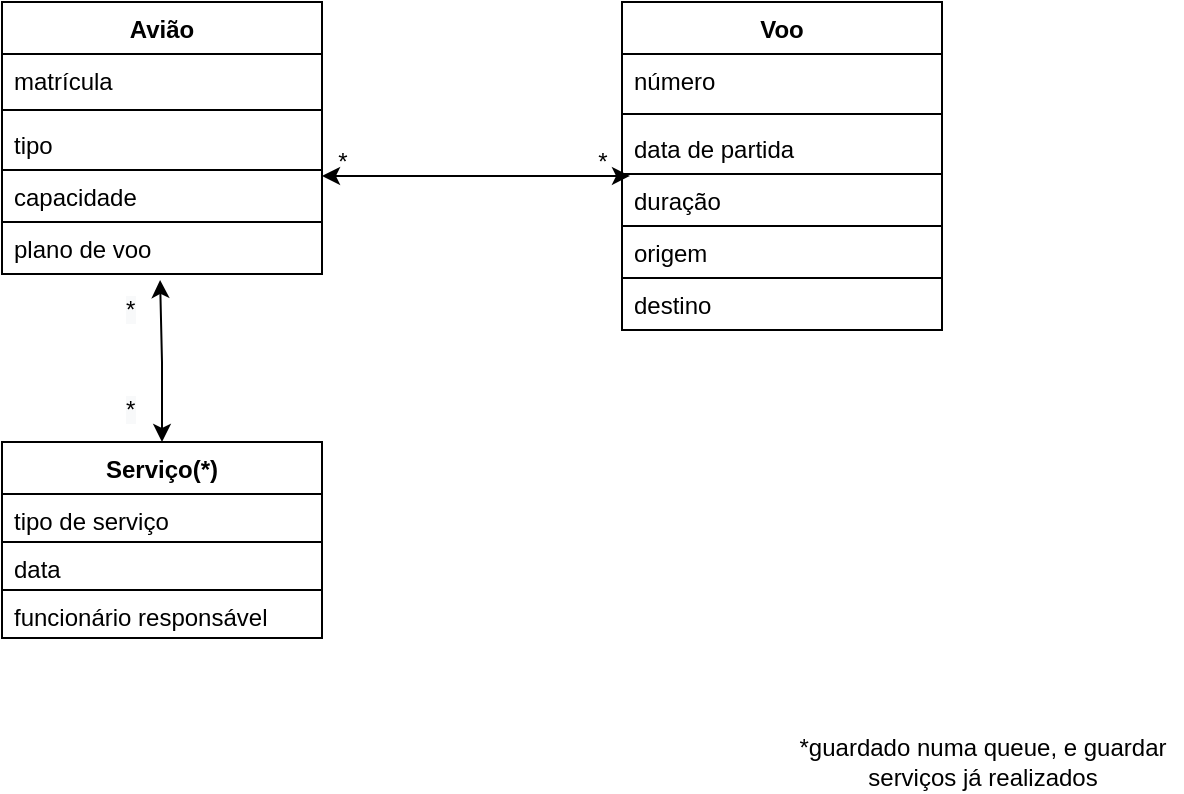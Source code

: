 <mxfile version="15.9.6"><diagram id="Jka-NCQI7QKn25MGfzt-" name="Page-1"><mxGraphModel dx="2062" dy="1137" grid="1" gridSize="10" guides="1" tooltips="1" connect="1" arrows="1" fold="1" page="1" pageScale="1" pageWidth="850" pageHeight="1100" math="0" shadow="0"><root><mxCell id="0"/><mxCell id="1" parent="0"/><mxCell id="rUfEBaOO567f36XTvJpn-28" value="Avião" style="swimlane;fontStyle=1;align=center;verticalAlign=top;childLayout=stackLayout;horizontal=1;startSize=26;horizontalStack=0;resizeParent=1;resizeParentMax=0;resizeLast=0;collapsible=1;marginBottom=0;" vertex="1" parent="1"><mxGeometry x="210" y="250" width="160" height="136" as="geometry"><mxRectangle x="410" y="390" width="60" height="26" as="alternateBounds"/></mxGeometry></mxCell><mxCell id="rUfEBaOO567f36XTvJpn-29" value="matrícula" style="text;strokeColor=none;fillColor=none;align=left;verticalAlign=top;spacingLeft=4;spacingRight=4;overflow=hidden;rotatable=0;points=[[0,0.5],[1,0.5]];portConstraint=eastwest;" vertex="1" parent="rUfEBaOO567f36XTvJpn-28"><mxGeometry y="26" width="160" height="24" as="geometry"/></mxCell><mxCell id="rUfEBaOO567f36XTvJpn-30" value="" style="line;strokeWidth=1;fillColor=none;align=left;verticalAlign=middle;spacingTop=-1;spacingLeft=3;spacingRight=3;rotatable=0;labelPosition=right;points=[];portConstraint=eastwest;" vertex="1" parent="rUfEBaOO567f36XTvJpn-28"><mxGeometry y="50" width="160" height="8" as="geometry"/></mxCell><mxCell id="rUfEBaOO567f36XTvJpn-33" value="tipo" style="text;strokeColor=none;fillColor=none;align=left;verticalAlign=top;spacingLeft=4;spacingRight=4;overflow=hidden;rotatable=0;points=[[0,0.5],[1,0.5]];portConstraint=eastwest;" vertex="1" parent="rUfEBaOO567f36XTvJpn-28"><mxGeometry y="58" width="160" height="26" as="geometry"/></mxCell><mxCell id="rUfEBaOO567f36XTvJpn-36" value="capacidade" style="text;strokeColor=default;fillColor=none;align=left;verticalAlign=top;spacingLeft=4;spacingRight=4;overflow=hidden;rotatable=0;points=[[0,0.5],[1,0.5]];portConstraint=eastwest;" vertex="1" parent="rUfEBaOO567f36XTvJpn-28"><mxGeometry y="84" width="160" height="26" as="geometry"/></mxCell><mxCell id="rUfEBaOO567f36XTvJpn-40" value="plano de voo" style="text;strokeColor=default;fillColor=none;align=left;verticalAlign=top;spacingLeft=4;spacingRight=4;overflow=hidden;rotatable=0;points=[[0,0.5],[1,0.5]];portConstraint=eastwest;" vertex="1" parent="rUfEBaOO567f36XTvJpn-28"><mxGeometry y="110" width="160" height="26" as="geometry"/></mxCell><mxCell id="rUfEBaOO567f36XTvJpn-41" value="Voo" style="swimlane;fontStyle=1;align=center;verticalAlign=top;childLayout=stackLayout;horizontal=1;startSize=26;horizontalStack=0;resizeParent=1;resizeParentMax=0;resizeLast=0;collapsible=1;marginBottom=0;strokeColor=default;" vertex="1" parent="1"><mxGeometry x="520" y="250" width="160" height="164" as="geometry"/></mxCell><mxCell id="rUfEBaOO567f36XTvJpn-42" value="número" style="text;strokeColor=none;fillColor=none;align=left;verticalAlign=top;spacingLeft=4;spacingRight=4;overflow=hidden;rotatable=0;points=[[0,0.5],[1,0.5]];portConstraint=eastwest;" vertex="1" parent="rUfEBaOO567f36XTvJpn-41"><mxGeometry y="26" width="160" height="26" as="geometry"/></mxCell><mxCell id="rUfEBaOO567f36XTvJpn-43" value="" style="line;strokeWidth=1;fillColor=none;align=left;verticalAlign=middle;spacingTop=-1;spacingLeft=3;spacingRight=3;rotatable=0;labelPosition=right;points=[];portConstraint=eastwest;" vertex="1" parent="rUfEBaOO567f36XTvJpn-41"><mxGeometry y="52" width="160" height="8" as="geometry"/></mxCell><mxCell id="rUfEBaOO567f36XTvJpn-44" value="data de partida" style="text;strokeColor=none;fillColor=none;align=left;verticalAlign=top;spacingLeft=4;spacingRight=4;overflow=hidden;rotatable=0;points=[[0,0.5],[1,0.5]];portConstraint=eastwest;" vertex="1" parent="rUfEBaOO567f36XTvJpn-41"><mxGeometry y="60" width="160" height="26" as="geometry"/></mxCell><mxCell id="rUfEBaOO567f36XTvJpn-47" value="duração" style="text;strokeColor=default;fillColor=none;align=left;verticalAlign=top;spacingLeft=4;spacingRight=4;overflow=hidden;rotatable=0;points=[[0,0.5],[1,0.5]];portConstraint=eastwest;" vertex="1" parent="rUfEBaOO567f36XTvJpn-41"><mxGeometry y="86" width="160" height="26" as="geometry"/></mxCell><mxCell id="rUfEBaOO567f36XTvJpn-46" value="origem" style="text;strokeColor=none;fillColor=none;align=left;verticalAlign=top;spacingLeft=4;spacingRight=4;overflow=hidden;rotatable=0;points=[[0,0.5],[1,0.5]];portConstraint=eastwest;" vertex="1" parent="rUfEBaOO567f36XTvJpn-41"><mxGeometry y="112" width="160" height="26" as="geometry"/></mxCell><mxCell id="rUfEBaOO567f36XTvJpn-45" value="destino" style="text;strokeColor=default;fillColor=none;align=left;verticalAlign=top;spacingLeft=4;spacingRight=4;overflow=hidden;rotatable=0;points=[[0,0.5],[1,0.5]];portConstraint=eastwest;" vertex="1" parent="rUfEBaOO567f36XTvJpn-41"><mxGeometry y="138" width="160" height="26" as="geometry"/></mxCell><mxCell id="rUfEBaOO567f36XTvJpn-48" value="Serviço(*)" style="swimlane;fontStyle=1;align=center;verticalAlign=top;childLayout=stackLayout;horizontal=1;startSize=26;horizontalStack=0;resizeParent=1;resizeParentMax=0;resizeLast=0;collapsible=1;marginBottom=0;" vertex="1" parent="1"><mxGeometry x="210" y="470" width="160" height="98" as="geometry"><mxRectangle x="410" y="390" width="60" height="26" as="alternateBounds"/></mxGeometry></mxCell><mxCell id="rUfEBaOO567f36XTvJpn-49" value="tipo de serviço" style="text;strokeColor=default;fillColor=none;align=left;verticalAlign=top;spacingLeft=4;spacingRight=4;overflow=hidden;rotatable=0;points=[[0,0.5],[1,0.5]];portConstraint=eastwest;" vertex="1" parent="rUfEBaOO567f36XTvJpn-48"><mxGeometry y="26" width="160" height="24" as="geometry"/></mxCell><mxCell id="rUfEBaOO567f36XTvJpn-57" value="data" style="text;strokeColor=default;fillColor=none;align=left;verticalAlign=top;spacingLeft=4;spacingRight=4;overflow=hidden;rotatable=0;points=[[0,0.5],[1,0.5]];portConstraint=eastwest;" vertex="1" parent="rUfEBaOO567f36XTvJpn-48"><mxGeometry y="50" width="160" height="24" as="geometry"/></mxCell><mxCell id="rUfEBaOO567f36XTvJpn-56" value="funcionário responsável" style="text;strokeColor=default;fillColor=none;align=left;verticalAlign=top;spacingLeft=4;spacingRight=4;overflow=hidden;rotatable=0;points=[[0,0.5],[1,0.5]];portConstraint=eastwest;" vertex="1" parent="rUfEBaOO567f36XTvJpn-48"><mxGeometry y="74" width="160" height="24" as="geometry"/></mxCell><mxCell id="rUfEBaOO567f36XTvJpn-58" value="*guardado numa queue, e guardar&lt;br&gt;serviços já realizados&lt;br&gt;" style="text;html=1;align=center;verticalAlign=middle;resizable=0;points=[];autosize=1;strokeColor=none;fillColor=none;" vertex="1" parent="1"><mxGeometry x="600" y="615" width="200" height="30" as="geometry"/></mxCell><mxCell id="rUfEBaOO567f36XTvJpn-59" value="" style="endArrow=classic;startArrow=classic;html=1;rounded=0;entryX=0.025;entryY=0.038;entryDx=0;entryDy=0;entryPerimeter=0;" edge="1" parent="1" target="rUfEBaOO567f36XTvJpn-47"><mxGeometry width="50" height="50" relative="1" as="geometry"><mxPoint x="370" y="337" as="sourcePoint"/><mxPoint x="420" y="290" as="targetPoint"/></mxGeometry></mxCell><mxCell id="rUfEBaOO567f36XTvJpn-61" value="*" style="text;html=1;align=center;verticalAlign=middle;resizable=0;points=[];autosize=1;strokeColor=none;fillColor=none;" vertex="1" parent="1"><mxGeometry x="370" y="320" width="20" height="20" as="geometry"/></mxCell><mxCell id="rUfEBaOO567f36XTvJpn-62" value="*" style="text;html=1;align=center;verticalAlign=middle;resizable=0;points=[];autosize=1;strokeColor=none;fillColor=none;" vertex="1" parent="1"><mxGeometry x="500" y="320" width="20" height="20" as="geometry"/></mxCell><mxCell id="rUfEBaOO567f36XTvJpn-63" value="" style="endArrow=classic;startArrow=classic;html=1;rounded=0;entryX=0.494;entryY=1.115;entryDx=0;entryDy=0;entryPerimeter=0;exitX=0.5;exitY=0;exitDx=0;exitDy=0;" edge="1" parent="1" source="rUfEBaOO567f36XTvJpn-48" target="rUfEBaOO567f36XTvJpn-40"><mxGeometry width="50" height="50" relative="1" as="geometry"><mxPoint x="216" y="430.01" as="sourcePoint"/><mxPoint x="370" y="429.998" as="targetPoint"/><Array as="points"><mxPoint x="290" y="430"/></Array></mxGeometry></mxCell><mxCell id="rUfEBaOO567f36XTvJpn-64" value="&lt;span style=&quot;color: rgb(0, 0, 0); font-family: helvetica; font-size: 12px; font-style: normal; font-weight: 400; letter-spacing: normal; text-align: center; text-indent: 0px; text-transform: none; word-spacing: 0px; background-color: rgb(248, 249, 250); display: inline; float: none;&quot;&gt;*&lt;/span&gt;" style="text;whiteSpace=wrap;html=1;" vertex="1" parent="1"><mxGeometry x="270" y="390" width="30" height="30" as="geometry"/></mxCell><mxCell id="rUfEBaOO567f36XTvJpn-65" value="&lt;span style=&quot;color: rgb(0, 0, 0); font-family: helvetica; font-size: 12px; font-style: normal; font-weight: 400; letter-spacing: normal; text-align: center; text-indent: 0px; text-transform: none; word-spacing: 0px; background-color: rgb(248, 249, 250); display: inline; float: none;&quot;&gt;*&lt;/span&gt;" style="text;whiteSpace=wrap;html=1;" vertex="1" parent="1"><mxGeometry x="270" y="440" width="10" height="20" as="geometry"/></mxCell></root></mxGraphModel></diagram></mxfile>
